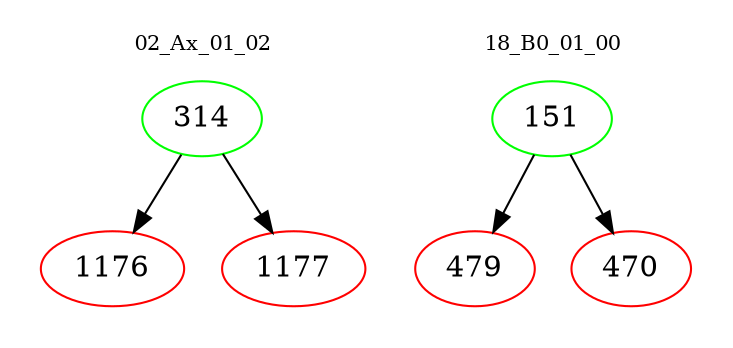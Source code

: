 digraph{
subgraph cluster_0 {
color = white
label = "02_Ax_01_02";
fontsize=10;
T0_314 [label="314", color="green"]
T0_314 -> T0_1176 [color="black"]
T0_1176 [label="1176", color="red"]
T0_314 -> T0_1177 [color="black"]
T0_1177 [label="1177", color="red"]
}
subgraph cluster_1 {
color = white
label = "18_B0_01_00";
fontsize=10;
T1_151 [label="151", color="green"]
T1_151 -> T1_479 [color="black"]
T1_479 [label="479", color="red"]
T1_151 -> T1_470 [color="black"]
T1_470 [label="470", color="red"]
}
}
